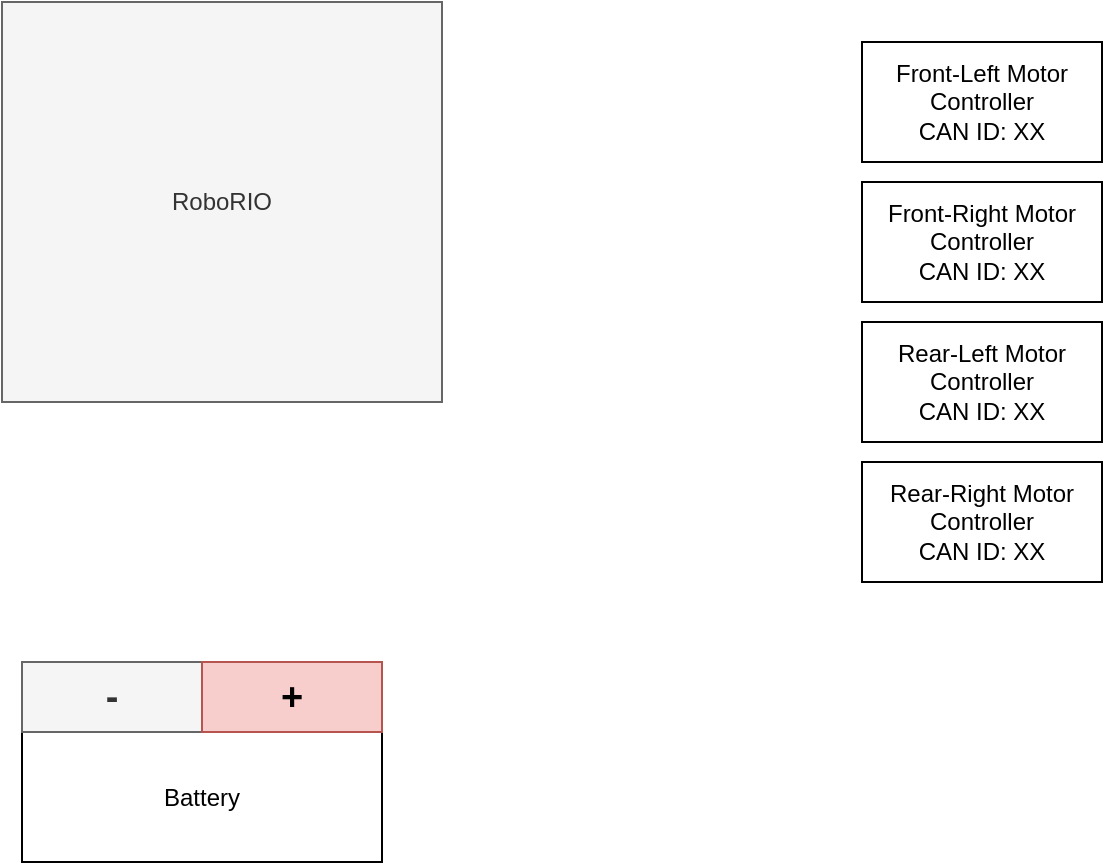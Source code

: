 <mxfile version="20.8.5" type="github">
  <diagram id="-GaPFA7t-93g9XGN7D-P" name="Page-1">
    <mxGraphModel dx="1434" dy="796" grid="1" gridSize="10" guides="1" tooltips="1" connect="1" arrows="1" fold="1" page="1" pageScale="1" pageWidth="850" pageHeight="1100" math="0" shadow="0">
      <root>
        <mxCell id="0" />
        <mxCell id="1" parent="0" />
        <mxCell id="MdZ06SbCLfKT6W0_UMcC-1" value="RoboRIO" style="rounded=0;whiteSpace=wrap;html=1;fillColor=#f5f5f5;fontColor=#333333;strokeColor=#666666;" parent="1" vertex="1">
          <mxGeometry x="140" y="180" width="220" height="200" as="geometry" />
        </mxCell>
        <mxCell id="MdZ06SbCLfKT6W0_UMcC-2" value="Battery" style="rounded=0;whiteSpace=wrap;html=1;" parent="1" vertex="1">
          <mxGeometry x="150" y="545" width="180" height="65" as="geometry" />
        </mxCell>
        <mxCell id="MdZ06SbCLfKT6W0_UMcC-3" value="-" style="rounded=0;whiteSpace=wrap;html=1;fillColor=#f5f5f5;fontColor=#333333;strokeColor=#666666;fontSize=19;fontStyle=1" parent="1" vertex="1">
          <mxGeometry x="150" y="510" width="90" height="35" as="geometry" />
        </mxCell>
        <mxCell id="MdZ06SbCLfKT6W0_UMcC-4" value="+" style="rounded=0;whiteSpace=wrap;html=1;fillColor=#f8cecc;strokeColor=#b85450;fontSize=19;fontStyle=1" parent="1" vertex="1">
          <mxGeometry x="240" y="510" width="90" height="35" as="geometry" />
        </mxCell>
        <mxCell id="4WWuaWpeMhA_KQbBw31i-1" value="Front-Left Motor Controller&lt;br&gt;CAN ID: XX" style="rounded=0;whiteSpace=wrap;html=1;fontSize=12;" vertex="1" parent="1">
          <mxGeometry x="570" y="200" width="120" height="60" as="geometry" />
        </mxCell>
        <mxCell id="4WWuaWpeMhA_KQbBw31i-2" value="Front-Right Motor Controller&lt;br&gt;CAN ID: XX" style="rounded=0;whiteSpace=wrap;html=1;fontSize=12;" vertex="1" parent="1">
          <mxGeometry x="570" y="270" width="120" height="60" as="geometry" />
        </mxCell>
        <mxCell id="4WWuaWpeMhA_KQbBw31i-3" value="Rear-Left Motor Controller&lt;br&gt;CAN ID: XX" style="rounded=0;whiteSpace=wrap;html=1;fontSize=12;" vertex="1" parent="1">
          <mxGeometry x="570" y="340" width="120" height="60" as="geometry" />
        </mxCell>
        <mxCell id="4WWuaWpeMhA_KQbBw31i-4" value="Rear-Right Motor Controller&lt;br&gt;CAN ID: XX" style="rounded=0;whiteSpace=wrap;html=1;fontSize=12;" vertex="1" parent="1">
          <mxGeometry x="570" y="410" width="120" height="60" as="geometry" />
        </mxCell>
      </root>
    </mxGraphModel>
  </diagram>
</mxfile>
